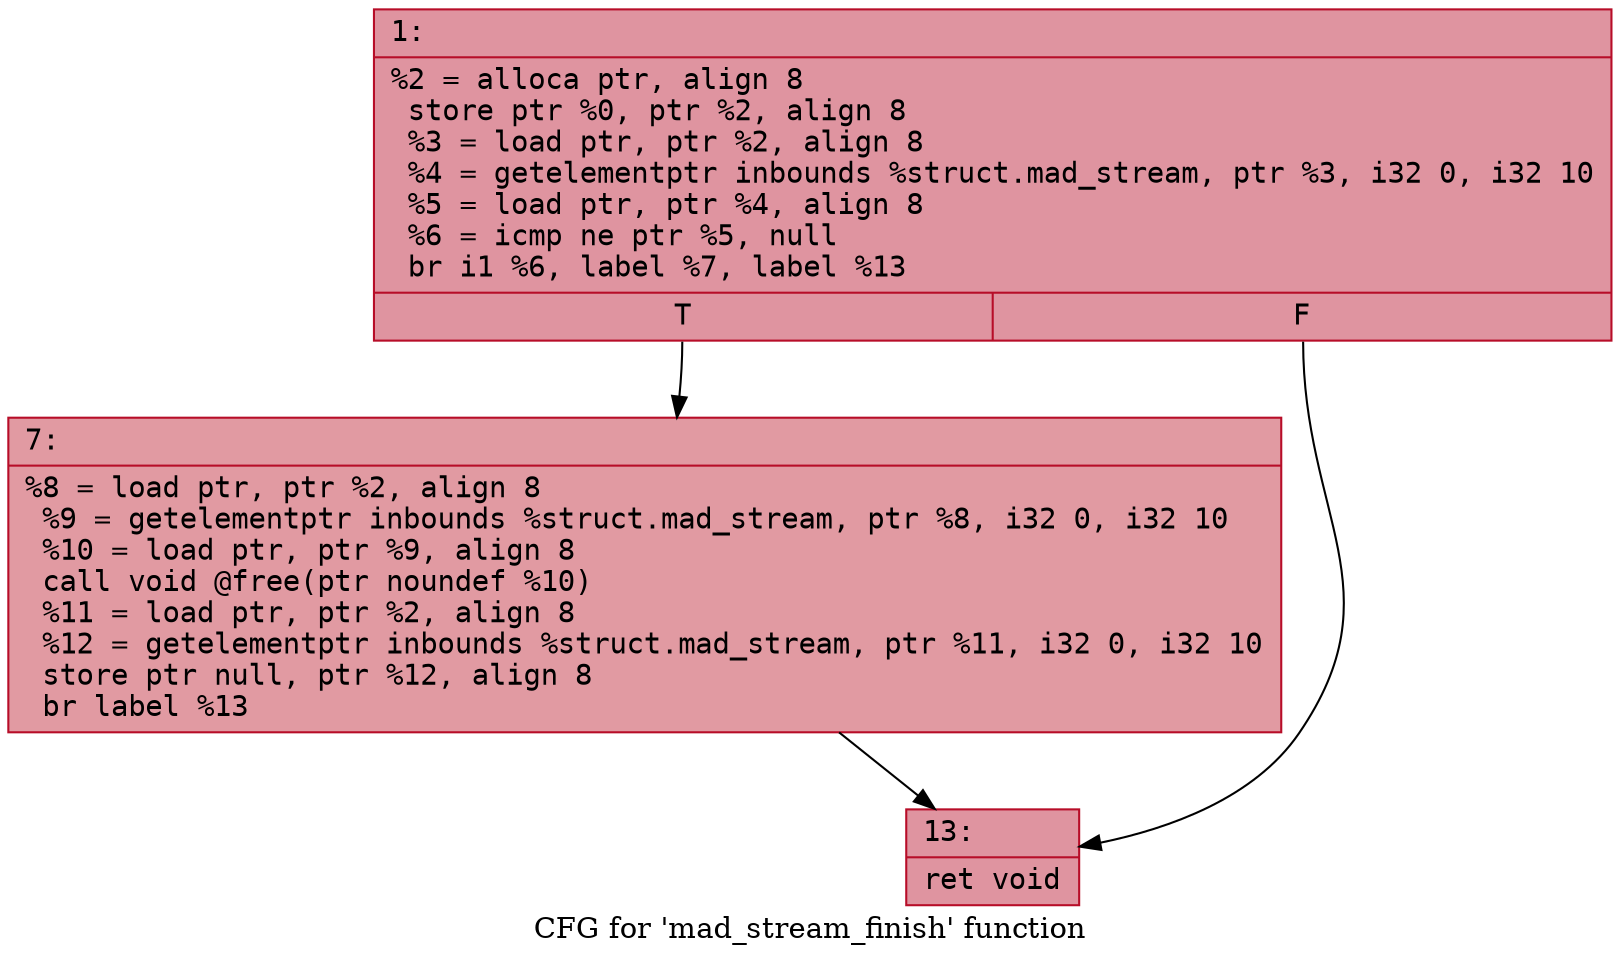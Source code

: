 digraph "CFG for 'mad_stream_finish' function" {
	label="CFG for 'mad_stream_finish' function";

	Node0x600001055fe0 [shape=record,color="#b70d28ff", style=filled, fillcolor="#b70d2870" fontname="Courier",label="{1:\l|  %2 = alloca ptr, align 8\l  store ptr %0, ptr %2, align 8\l  %3 = load ptr, ptr %2, align 8\l  %4 = getelementptr inbounds %struct.mad_stream, ptr %3, i32 0, i32 10\l  %5 = load ptr, ptr %4, align 8\l  %6 = icmp ne ptr %5, null\l  br i1 %6, label %7, label %13\l|{<s0>T|<s1>F}}"];
	Node0x600001055fe0:s0 -> Node0x600001056030[tooltip="1 -> 7\nProbability 62.50%" ];
	Node0x600001055fe0:s1 -> Node0x600001056080[tooltip="1 -> 13\nProbability 37.50%" ];
	Node0x600001056030 [shape=record,color="#b70d28ff", style=filled, fillcolor="#bb1b2c70" fontname="Courier",label="{7:\l|  %8 = load ptr, ptr %2, align 8\l  %9 = getelementptr inbounds %struct.mad_stream, ptr %8, i32 0, i32 10\l  %10 = load ptr, ptr %9, align 8\l  call void @free(ptr noundef %10)\l  %11 = load ptr, ptr %2, align 8\l  %12 = getelementptr inbounds %struct.mad_stream, ptr %11, i32 0, i32 10\l  store ptr null, ptr %12, align 8\l  br label %13\l}"];
	Node0x600001056030 -> Node0x600001056080[tooltip="7 -> 13\nProbability 100.00%" ];
	Node0x600001056080 [shape=record,color="#b70d28ff", style=filled, fillcolor="#b70d2870" fontname="Courier",label="{13:\l|  ret void\l}"];
}
